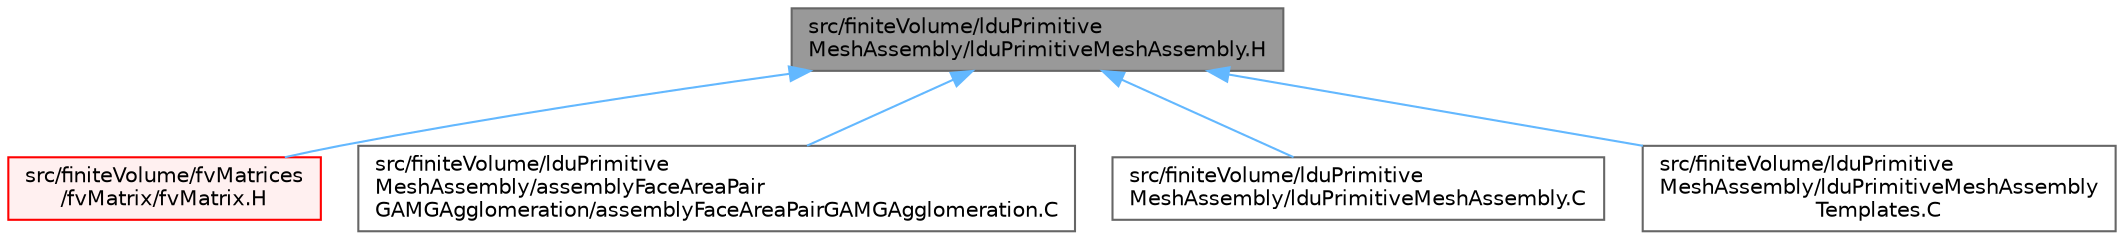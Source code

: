 digraph "src/finiteVolume/lduPrimitiveMeshAssembly/lduPrimitiveMeshAssembly.H"
{
 // LATEX_PDF_SIZE
  bgcolor="transparent";
  edge [fontname=Helvetica,fontsize=10,labelfontname=Helvetica,labelfontsize=10];
  node [fontname=Helvetica,fontsize=10,shape=box,height=0.2,width=0.4];
  Node1 [id="Node000001",label="src/finiteVolume/lduPrimitive\lMeshAssembly/lduPrimitiveMeshAssembly.H",height=0.2,width=0.4,color="gray40", fillcolor="grey60", style="filled", fontcolor="black",tooltip=" "];
  Node1 -> Node2 [id="edge1_Node000001_Node000002",dir="back",color="steelblue1",style="solid",tooltip=" "];
  Node2 [id="Node000002",label="src/finiteVolume/fvMatrices\l/fvMatrix/fvMatrix.H",height=0.2,width=0.4,color="red", fillcolor="#FFF0F0", style="filled",URL="$fvMatrix_8H.html",tooltip=" "];
  Node1 -> Node500 [id="edge2_Node000001_Node000500",dir="back",color="steelblue1",style="solid",tooltip=" "];
  Node500 [id="Node000500",label="src/finiteVolume/lduPrimitive\lMeshAssembly/assemblyFaceAreaPair\lGAMGAgglomeration/assemblyFaceAreaPairGAMGAgglomeration.C",height=0.2,width=0.4,color="grey40", fillcolor="white", style="filled",URL="$assemblyFaceAreaPairGAMGAgglomeration_8C.html",tooltip=" "];
  Node1 -> Node501 [id="edge3_Node000001_Node000501",dir="back",color="steelblue1",style="solid",tooltip=" "];
  Node501 [id="Node000501",label="src/finiteVolume/lduPrimitive\lMeshAssembly/lduPrimitiveMeshAssembly.C",height=0.2,width=0.4,color="grey40", fillcolor="white", style="filled",URL="$lduPrimitiveMeshAssembly_8C.html",tooltip=" "];
  Node1 -> Node502 [id="edge4_Node000001_Node000502",dir="back",color="steelblue1",style="solid",tooltip=" "];
  Node502 [id="Node000502",label="src/finiteVolume/lduPrimitive\lMeshAssembly/lduPrimitiveMeshAssembly\lTemplates.C",height=0.2,width=0.4,color="grey40", fillcolor="white", style="filled",URL="$lduPrimitiveMeshAssemblyTemplates_8C.html",tooltip=" "];
}
